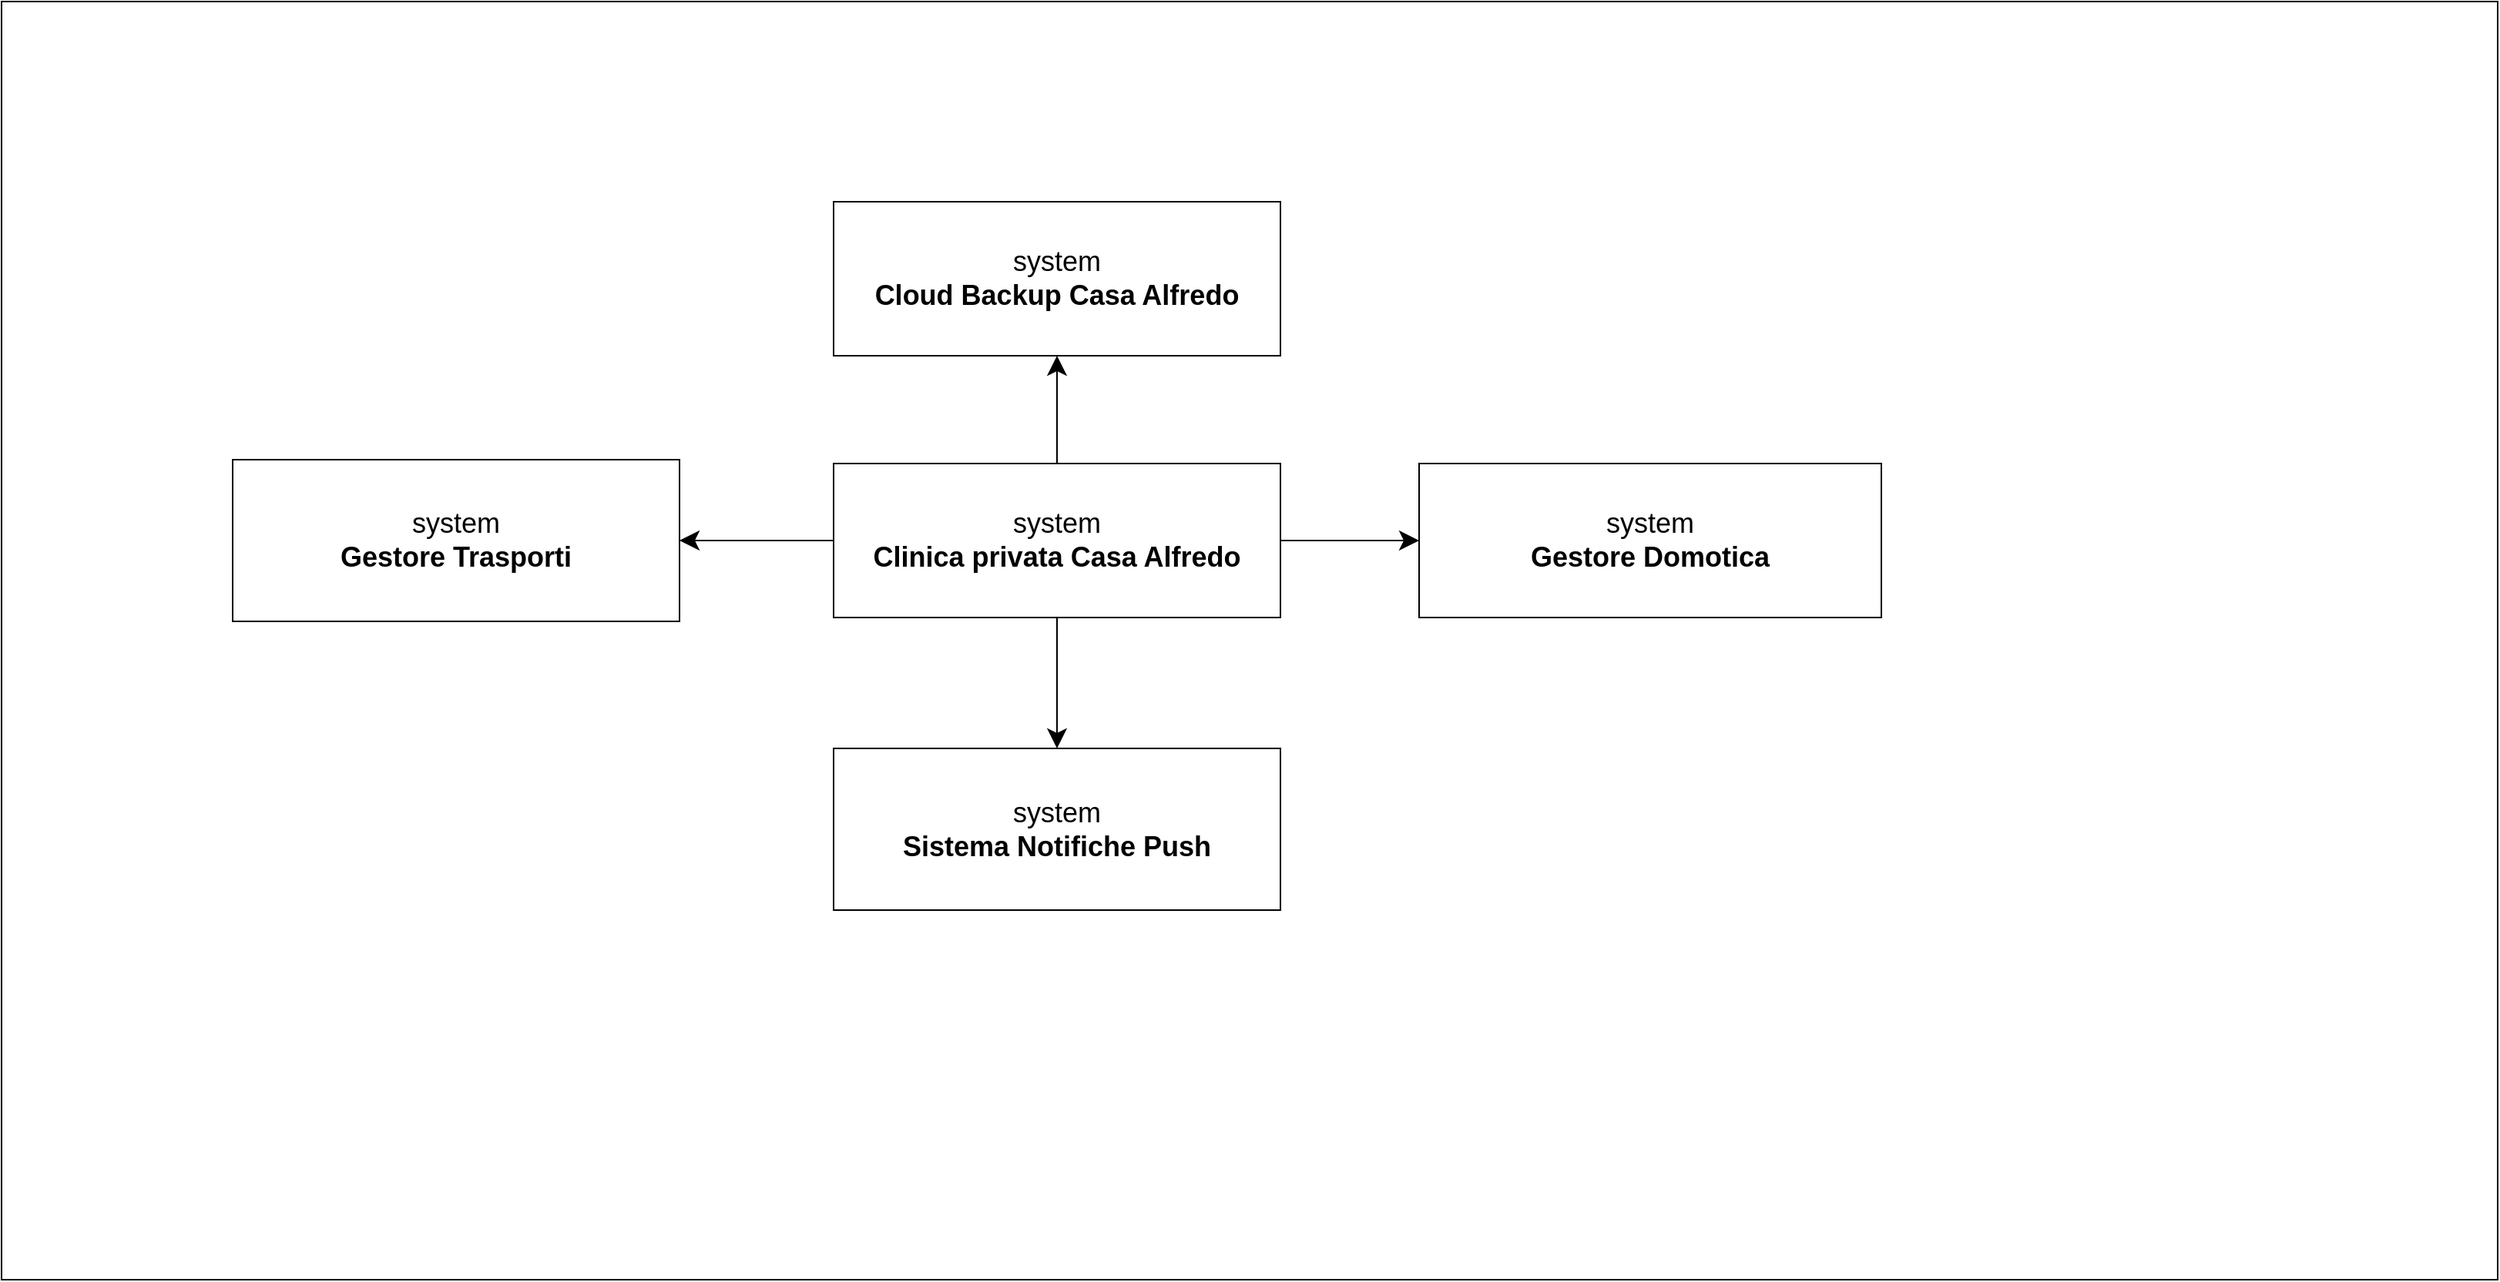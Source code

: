 <mxfile version="14.6.11" type="device"><diagram id="N3j1Dy30xa4duxbvOJCz" name="Diagramma dei sistemi"><mxGraphModel dx="2249" dy="422" grid="1" gridSize="10" guides="1" tooltips="1" connect="1" arrows="1" fold="1" page="1" pageScale="1" pageWidth="1169" pageHeight="827" math="0" shadow="0"><root><mxCell id="0"/><mxCell id="1" parent="0"/><mxCell id="G65LzfDaXVrQO8F3TuRa-23" value="" style="rounded=0;whiteSpace=wrap;html=1;fontSize=18;" vertex="1" parent="1"><mxGeometry x="-110" width="1620" height="830" as="geometry"/></mxCell><mxCell id="G65LzfDaXVrQO8F3TuRa-16" style="edgeStyle=orthogonalEdgeStyle;rounded=0;orthogonalLoop=1;jettySize=auto;html=1;entryX=0.5;entryY=1;entryDx=0;entryDy=0;fontSize=18;endSize=10;" edge="1" parent="1" source="G65LzfDaXVrQO8F3TuRa-1" target="G65LzfDaXVrQO8F3TuRa-9"><mxGeometry relative="1" as="geometry"/></mxCell><mxCell id="G65LzfDaXVrQO8F3TuRa-17" style="edgeStyle=orthogonalEdgeStyle;rounded=0;orthogonalLoop=1;jettySize=auto;html=1;entryX=0.5;entryY=0;entryDx=0;entryDy=0;fontSize=18;endSize=10;" edge="1" parent="1" source="G65LzfDaXVrQO8F3TuRa-1" target="G65LzfDaXVrQO8F3TuRa-7"><mxGeometry relative="1" as="geometry"/></mxCell><mxCell id="G65LzfDaXVrQO8F3TuRa-18" style="edgeStyle=orthogonalEdgeStyle;rounded=0;orthogonalLoop=1;jettySize=auto;html=1;entryX=0;entryY=0.5;entryDx=0;entryDy=0;fontSize=18;endSize=10;" edge="1" parent="1" source="G65LzfDaXVrQO8F3TuRa-1" target="G65LzfDaXVrQO8F3TuRa-14"><mxGeometry relative="1" as="geometry"/></mxCell><mxCell id="G65LzfDaXVrQO8F3TuRa-22" style="edgeStyle=orthogonalEdgeStyle;rounded=0;orthogonalLoop=1;jettySize=auto;html=1;entryX=1;entryY=0.5;entryDx=0;entryDy=0;fontSize=18;endSize=10;" edge="1" parent="1" source="G65LzfDaXVrQO8F3TuRa-1" target="G65LzfDaXVrQO8F3TuRa-19"><mxGeometry relative="1" as="geometry"/></mxCell><mxCell id="G65LzfDaXVrQO8F3TuRa-1" value="" style="rounded=0;whiteSpace=wrap;html=1;" vertex="1" parent="1"><mxGeometry x="430" y="300" width="290" height="100" as="geometry"/></mxCell><mxCell id="G65LzfDaXVrQO8F3TuRa-2" value="system&lt;br style=&quot;font-size: 18px;&quot;&gt;&lt;b style=&quot;font-size: 18px;&quot;&gt;Clinica privata Casa Alfredo&lt;/b&gt;" style="text;html=1;strokeColor=none;fillColor=none;align=center;verticalAlign=middle;whiteSpace=wrap;rounded=0;fontSize=18;" vertex="1" parent="1"><mxGeometry x="445" y="315" width="260" height="70" as="geometry"/></mxCell><mxCell id="G65LzfDaXVrQO8F3TuRa-7" value="" style="rounded=0;whiteSpace=wrap;html=1;" vertex="1" parent="1"><mxGeometry x="430" y="485" width="290" height="105" as="geometry"/></mxCell><mxCell id="G65LzfDaXVrQO8F3TuRa-8" value="system&lt;br style=&quot;font-size: 18px&quot;&gt;&lt;b&gt;Sistema Notifiche Push&lt;/b&gt;" style="text;html=1;strokeColor=none;fillColor=none;align=center;verticalAlign=middle;whiteSpace=wrap;rounded=0;fontSize=18;" vertex="1" parent="1"><mxGeometry x="445" y="502.5" width="260" height="70" as="geometry"/></mxCell><mxCell id="G65LzfDaXVrQO8F3TuRa-9" value="" style="rounded=0;whiteSpace=wrap;html=1;" vertex="1" parent="1"><mxGeometry x="430" y="130" width="290" height="100" as="geometry"/></mxCell><mxCell id="G65LzfDaXVrQO8F3TuRa-10" value="system&lt;br style=&quot;font-size: 18px&quot;&gt;&lt;b style=&quot;font-size: 18px&quot;&gt;Cloud Backup Casa Alfredo&lt;/b&gt;" style="text;html=1;strokeColor=none;fillColor=none;align=center;verticalAlign=middle;whiteSpace=wrap;rounded=0;fontSize=18;" vertex="1" parent="1"><mxGeometry x="445" y="145" width="260" height="70" as="geometry"/></mxCell><mxCell id="G65LzfDaXVrQO8F3TuRa-14" value="" style="rounded=0;whiteSpace=wrap;html=1;" vertex="1" parent="1"><mxGeometry x="810" y="300" width="300" height="100" as="geometry"/></mxCell><mxCell id="G65LzfDaXVrQO8F3TuRa-15" value="system&lt;br style=&quot;font-size: 18px&quot;&gt;&lt;b&gt;Gestore Domotica&lt;/b&gt;" style="text;html=1;strokeColor=none;fillColor=none;align=center;verticalAlign=middle;whiteSpace=wrap;rounded=0;fontSize=18;" vertex="1" parent="1"><mxGeometry x="830" y="315" width="260" height="70" as="geometry"/></mxCell><mxCell id="G65LzfDaXVrQO8F3TuRa-19" value="" style="rounded=0;whiteSpace=wrap;html=1;" vertex="1" parent="1"><mxGeometry x="40" y="297.5" width="290" height="105" as="geometry"/></mxCell><mxCell id="G65LzfDaXVrQO8F3TuRa-20" value="system&lt;br style=&quot;font-size: 18px&quot;&gt;&lt;b&gt;Gestore Trasporti&lt;/b&gt;" style="text;html=1;strokeColor=none;fillColor=none;align=center;verticalAlign=middle;whiteSpace=wrap;rounded=0;fontSize=18;" vertex="1" parent="1"><mxGeometry x="55" y="315" width="260" height="70" as="geometry"/></mxCell></root></mxGraphModel></diagram></mxfile>